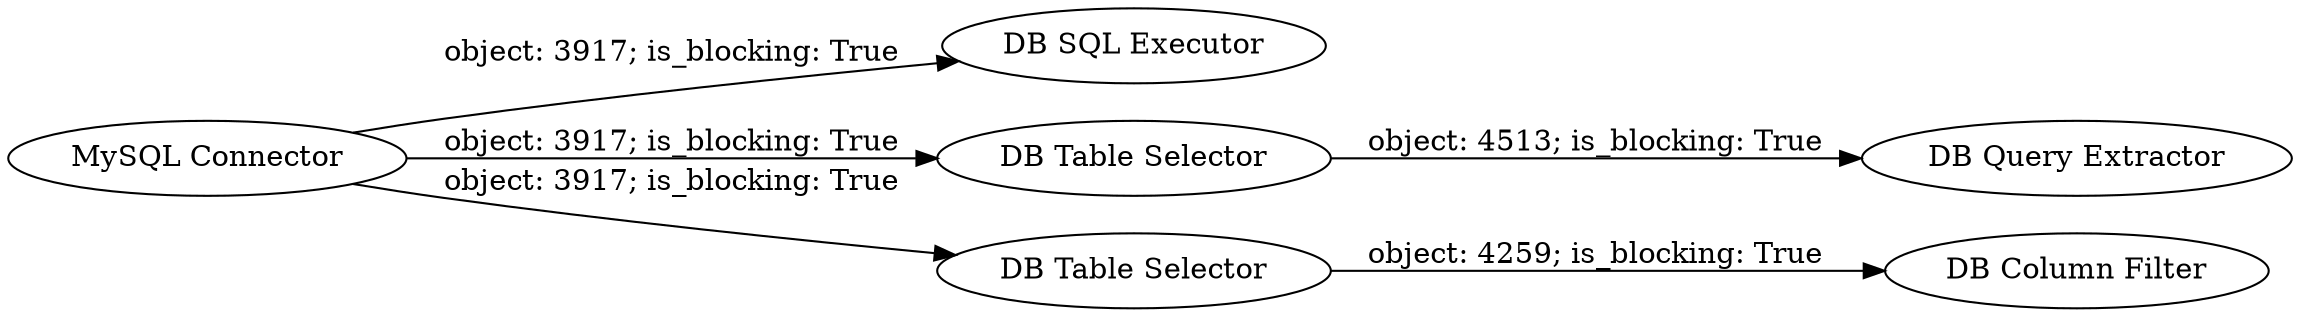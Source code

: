 digraph {
	"4343281067744593322_2" [label="MySQL Connector"]
	"4343281067744593322_8" [label="DB Column Filter"]
	"4343281067744593322_3" [label="DB SQL Executor"]
	"4343281067744593322_5" [label="DB Table Selector"]
	"4343281067744593322_11" [label="DB Query Extractor"]
	"4343281067744593322_7" [label="DB Table Selector"]
	"4343281067744593322_2" -> "4343281067744593322_5" [label="object: 3917; is_blocking: True"]
	"4343281067744593322_7" -> "4343281067744593322_8" [label="object: 4259; is_blocking: True"]
	"4343281067744593322_2" -> "4343281067744593322_3" [label="object: 3917; is_blocking: True"]
	"4343281067744593322_2" -> "4343281067744593322_7" [label="object: 3917; is_blocking: True"]
	"4343281067744593322_5" -> "4343281067744593322_11" [label="object: 4513; is_blocking: True"]
	rankdir=LR
}
